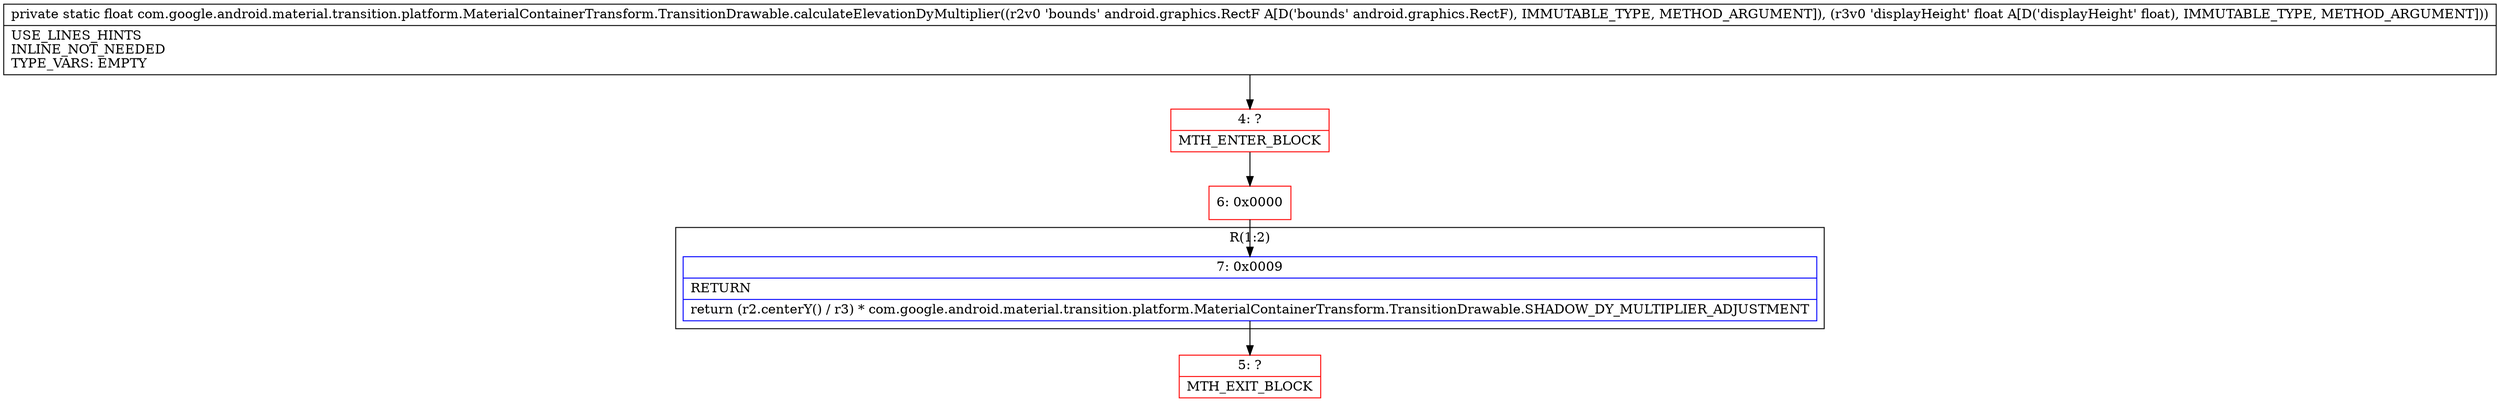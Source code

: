 digraph "CFG forcom.google.android.material.transition.platform.MaterialContainerTransform.TransitionDrawable.calculateElevationDyMultiplier(Landroid\/graphics\/RectF;F)F" {
subgraph cluster_Region_1189622876 {
label = "R(1:2)";
node [shape=record,color=blue];
Node_7 [shape=record,label="{7\:\ 0x0009|RETURN\l|return (r2.centerY() \/ r3) * com.google.android.material.transition.platform.MaterialContainerTransform.TransitionDrawable.SHADOW_DY_MULTIPLIER_ADJUSTMENT\l}"];
}
Node_4 [shape=record,color=red,label="{4\:\ ?|MTH_ENTER_BLOCK\l}"];
Node_6 [shape=record,color=red,label="{6\:\ 0x0000}"];
Node_5 [shape=record,color=red,label="{5\:\ ?|MTH_EXIT_BLOCK\l}"];
MethodNode[shape=record,label="{private static float com.google.android.material.transition.platform.MaterialContainerTransform.TransitionDrawable.calculateElevationDyMultiplier((r2v0 'bounds' android.graphics.RectF A[D('bounds' android.graphics.RectF), IMMUTABLE_TYPE, METHOD_ARGUMENT]), (r3v0 'displayHeight' float A[D('displayHeight' float), IMMUTABLE_TYPE, METHOD_ARGUMENT]))  | USE_LINES_HINTS\lINLINE_NOT_NEEDED\lTYPE_VARS: EMPTY\l}"];
MethodNode -> Node_4;Node_7 -> Node_5;
Node_4 -> Node_6;
Node_6 -> Node_7;
}

